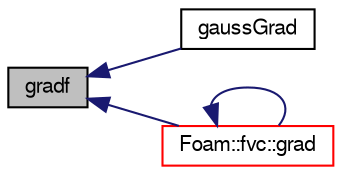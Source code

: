 digraph "gradf"
{
  bgcolor="transparent";
  edge [fontname="FreeSans",fontsize="10",labelfontname="FreeSans",labelfontsize="10"];
  node [fontname="FreeSans",fontsize="10",shape=record];
  rankdir="LR";
  Node20 [label="gradf",height=0.2,width=0.4,color="black", fillcolor="grey75", style="filled", fontcolor="black"];
  Node20 -> Node21 [dir="back",color="midnightblue",fontsize="10",style="solid",fontname="FreeSans"];
  Node21 [label="gaussGrad",height=0.2,width=0.4,color="black",URL="$a22538.html#ace6c2051286514eb33d4839e9b6b9573",tooltip="Construct from mesh and Istream. "];
  Node20 -> Node22 [dir="back",color="midnightblue",fontsize="10",style="solid",fontname="FreeSans"];
  Node22 [label="Foam::fvc::grad",height=0.2,width=0.4,color="red",URL="$a21134.html#afc55a5d9fac4c2bf33c03e39a9402b19"];
  Node22 -> Node22 [dir="back",color="midnightblue",fontsize="10",style="solid",fontname="FreeSans"];
}
